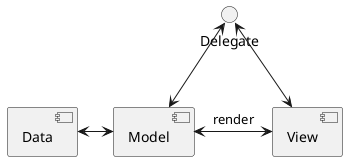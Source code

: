 @startuml
skinparam Monochrome true


[Data] as data

[Model] as model

[View] as view

data <-> model

model <-> view : render


() Delegate as dele


dele <--> view
dele <--> model

@enduml